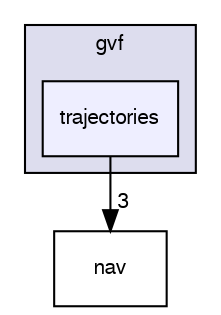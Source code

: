 digraph "sw/airborne/modules/guidance/gvf/trajectories" {
  compound=true
  node [ fontsize="10", fontname="FreeSans"];
  edge [ labelfontsize="10", labelfontname="FreeSans"];
  subgraph clusterdir_f11651931491444d54c9510df68bbdd5 {
    graph [ bgcolor="#ddddee", pencolor="black", label="gvf" fontname="FreeSans", fontsize="10", URL="dir_f11651931491444d54c9510df68bbdd5.html"]
  dir_cf5aedeca686884ae121bc37e7581570 [shape=box, label="trajectories", style="filled", fillcolor="#eeeeff", pencolor="black", URL="dir_cf5aedeca686884ae121bc37e7581570.html"];
  }
  dir_984e899df90dd104b2eabcdbb76ec71f [shape=box label="nav" URL="dir_984e899df90dd104b2eabcdbb76ec71f.html"];
  dir_cf5aedeca686884ae121bc37e7581570->dir_984e899df90dd104b2eabcdbb76ec71f [headlabel="3", labeldistance=1.5 headhref="dir_000157_000135.html"];
}
